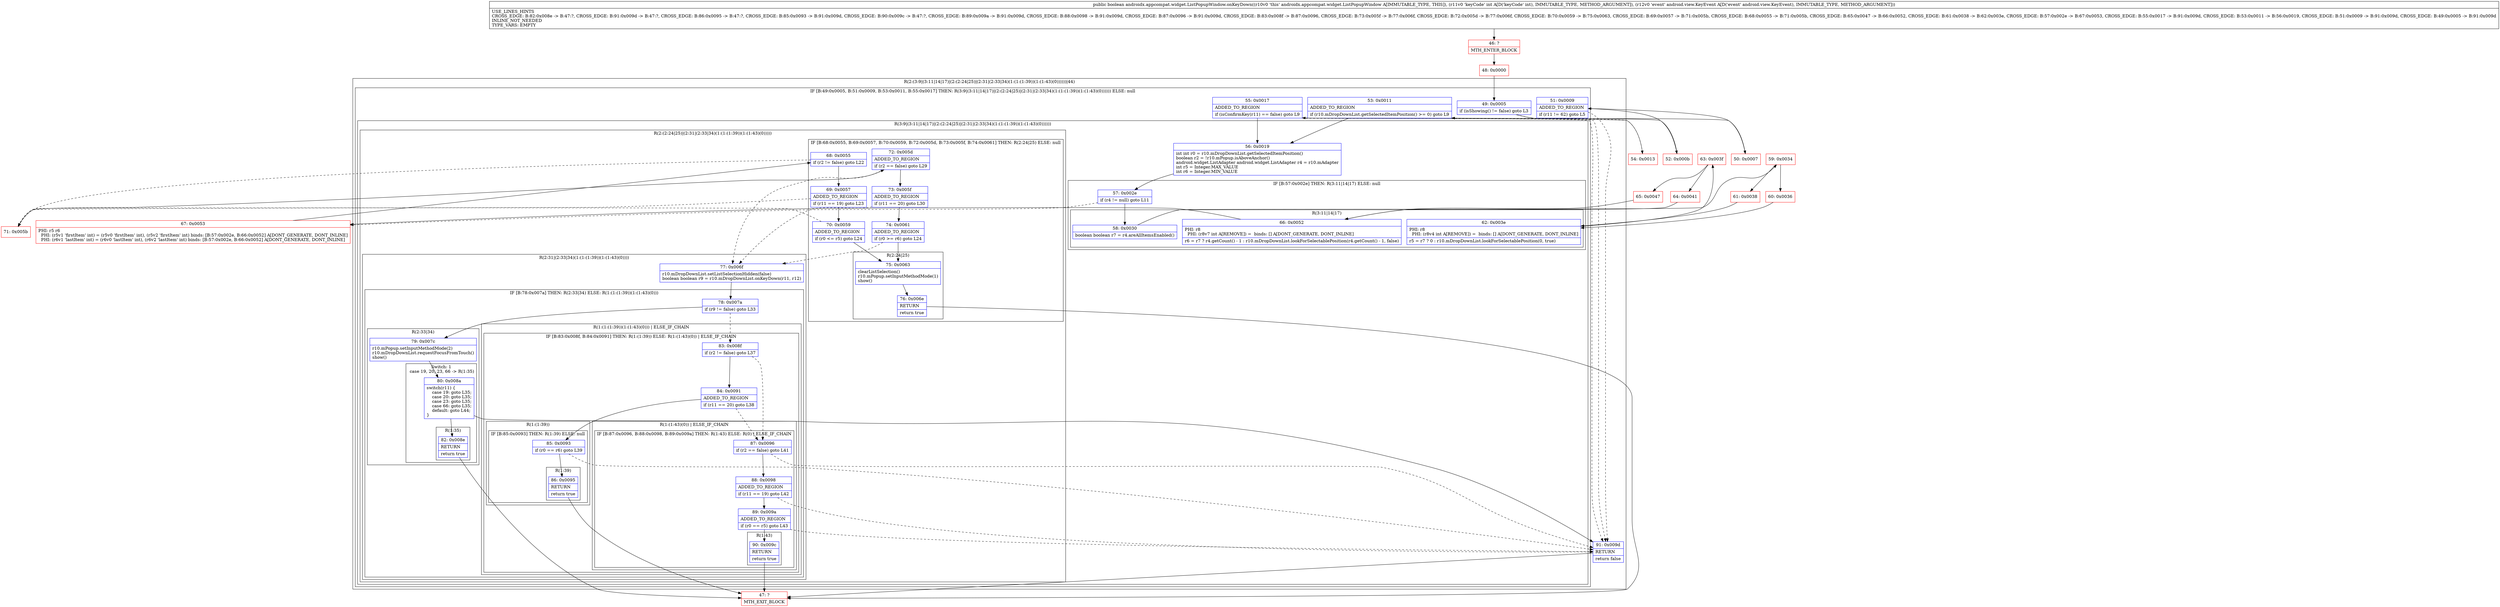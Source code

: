 digraph "CFG forandroidx.appcompat.widget.ListPopupWindow.onKeyDown(ILandroid\/view\/KeyEvent;)Z" {
subgraph cluster_Region_1928514785 {
label = "R(2:(3:9|(3:11|14|17)|(2:(2:24|25)|(2:31|(2:33|34)(1:(1:(1:39))(1:(1:43)(0))))))|44)";
node [shape=record,color=blue];
subgraph cluster_IfRegion_1380719580 {
label = "IF [B:49:0x0005, B:51:0x0009, B:53:0x0011, B:55:0x0017] THEN: R(3:9|(3:11|14|17)|(2:(2:24|25)|(2:31|(2:33|34)(1:(1:(1:39))(1:(1:43)(0)))))) ELSE: null";
node [shape=record,color=blue];
Node_49 [shape=record,label="{49\:\ 0x0005|if (isShowing() != false) goto L3\l}"];
Node_51 [shape=record,label="{51\:\ 0x0009|ADDED_TO_REGION\l|if (r11 != 62) goto L5\l}"];
Node_53 [shape=record,label="{53\:\ 0x0011|ADDED_TO_REGION\l|if (r10.mDropDownList.getSelectedItemPosition() \>= 0) goto L9\l}"];
Node_55 [shape=record,label="{55\:\ 0x0017|ADDED_TO_REGION\l|if (isConfirmKey(r11) == false) goto L9\l}"];
subgraph cluster_Region_1300475651 {
label = "R(3:9|(3:11|14|17)|(2:(2:24|25)|(2:31|(2:33|34)(1:(1:(1:39))(1:(1:43)(0))))))";
node [shape=record,color=blue];
Node_56 [shape=record,label="{56\:\ 0x0019|int int r0 = r10.mDropDownList.getSelectedItemPosition()\lboolean r2 = !r10.mPopup.isAboveAnchor()\landroid.widget.ListAdapter android.widget.ListAdapter r4 = r10.mAdapter\lint r5 = Integer.MAX_VALUE\lint r6 = Integer.MIN_VALUE\l}"];
subgraph cluster_IfRegion_1860979251 {
label = "IF [B:57:0x002e] THEN: R(3:11|14|17) ELSE: null";
node [shape=record,color=blue];
Node_57 [shape=record,label="{57\:\ 0x002e|if (r4 != null) goto L11\l}"];
subgraph cluster_Region_168929187 {
label = "R(3:11|14|17)";
node [shape=record,color=blue];
Node_58 [shape=record,label="{58\:\ 0x0030|boolean boolean r7 = r4.areAllItemsEnabled()\l}"];
Node_62 [shape=record,label="{62\:\ 0x003e|PHI: r8 \l  PHI: (r8v4 int A[REMOVE]) =  binds: [] A[DONT_GENERATE, DONT_INLINE]\l|r5 = r7 ? 0 : r10.mDropDownList.lookForSelectablePosition(0, true)\l}"];
Node_66 [shape=record,label="{66\:\ 0x0052|PHI: r8 \l  PHI: (r8v7 int A[REMOVE]) =  binds: [] A[DONT_GENERATE, DONT_INLINE]\l|r6 = r7 ? r4.getCount() \- 1 : r10.mDropDownList.lookForSelectablePosition(r4.getCount() \- 1, false)\l}"];
}
}
subgraph cluster_Region_976141950 {
label = "R(2:(2:24|25)|(2:31|(2:33|34)(1:(1:(1:39))(1:(1:43)(0)))))";
node [shape=record,color=blue];
subgraph cluster_IfRegion_1661502297 {
label = "IF [B:68:0x0055, B:69:0x0057, B:70:0x0059, B:72:0x005d, B:73:0x005f, B:74:0x0061] THEN: R(2:24|25) ELSE: null";
node [shape=record,color=blue];
Node_68 [shape=record,label="{68\:\ 0x0055|if (r2 != false) goto L22\l}"];
Node_69 [shape=record,label="{69\:\ 0x0057|ADDED_TO_REGION\l|if (r11 == 19) goto L23\l}"];
Node_70 [shape=record,label="{70\:\ 0x0059|ADDED_TO_REGION\l|if (r0 \<= r5) goto L24\l}"];
Node_72 [shape=record,label="{72\:\ 0x005d|ADDED_TO_REGION\l|if (r2 == false) goto L29\l}"];
Node_73 [shape=record,label="{73\:\ 0x005f|ADDED_TO_REGION\l|if (r11 == 20) goto L30\l}"];
Node_74 [shape=record,label="{74\:\ 0x0061|ADDED_TO_REGION\l|if (r0 \>= r6) goto L24\l}"];
subgraph cluster_Region_1061449999 {
label = "R(2:24|25)";
node [shape=record,color=blue];
Node_75 [shape=record,label="{75\:\ 0x0063|clearListSelection()\lr10.mPopup.setInputMethodMode(1)\lshow()\l}"];
Node_76 [shape=record,label="{76\:\ 0x006e|RETURN\l|return true\l}"];
}
}
subgraph cluster_Region_21278004 {
label = "R(2:31|(2:33|34)(1:(1:(1:39))(1:(1:43)(0))))";
node [shape=record,color=blue];
Node_77 [shape=record,label="{77\:\ 0x006f|r10.mDropDownList.setListSelectionHidden(false)\lboolean boolean r9 = r10.mDropDownList.onKeyDown(r11, r12)\l}"];
subgraph cluster_IfRegion_5045836 {
label = "IF [B:78:0x007a] THEN: R(2:33|34) ELSE: R(1:(1:(1:39))(1:(1:43)(0)))";
node [shape=record,color=blue];
Node_78 [shape=record,label="{78\:\ 0x007a|if (r9 != false) goto L33\l}"];
subgraph cluster_Region_1530214338 {
label = "R(2:33|34)";
node [shape=record,color=blue];
Node_79 [shape=record,label="{79\:\ 0x007c|r10.mPopup.setInputMethodMode(2)\lr10.mDropDownList.requestFocusFromTouch()\lshow()\l}"];
subgraph cluster_SwitchRegion_1771394435 {
label = "Switch: 1
 case 19, 20, 23, 66 -> R(1:35)";
node [shape=record,color=blue];
Node_80 [shape=record,label="{80\:\ 0x008a|switch(r11) \{\l    case 19: goto L35;\l    case 20: goto L35;\l    case 23: goto L35;\l    case 66: goto L35;\l    default: goto L44;\l\}\l}"];
subgraph cluster_Region_638045057 {
label = "R(1:35)";
node [shape=record,color=blue];
Node_82 [shape=record,label="{82\:\ 0x008e|RETURN\l|return true\l}"];
}
}
}
subgraph cluster_Region_978782791 {
label = "R(1:(1:(1:39))(1:(1:43)(0))) | ELSE_IF_CHAIN\l";
node [shape=record,color=blue];
subgraph cluster_IfRegion_1230572042 {
label = "IF [B:83:0x008f, B:84:0x0091] THEN: R(1:(1:39)) ELSE: R(1:(1:43)(0)) | ELSE_IF_CHAIN\l";
node [shape=record,color=blue];
Node_83 [shape=record,label="{83\:\ 0x008f|if (r2 != false) goto L37\l}"];
Node_84 [shape=record,label="{84\:\ 0x0091|ADDED_TO_REGION\l|if (r11 == 20) goto L38\l}"];
subgraph cluster_Region_1211019752 {
label = "R(1:(1:39))";
node [shape=record,color=blue];
subgraph cluster_IfRegion_1649465652 {
label = "IF [B:85:0x0093] THEN: R(1:39) ELSE: null";
node [shape=record,color=blue];
Node_85 [shape=record,label="{85\:\ 0x0093|if (r0 == r6) goto L39\l}"];
subgraph cluster_Region_198495267 {
label = "R(1:39)";
node [shape=record,color=blue];
Node_86 [shape=record,label="{86\:\ 0x0095|RETURN\l|return true\l}"];
}
}
}
subgraph cluster_Region_328680731 {
label = "R(1:(1:43)(0)) | ELSE_IF_CHAIN\l";
node [shape=record,color=blue];
subgraph cluster_IfRegion_435312000 {
label = "IF [B:87:0x0096, B:88:0x0098, B:89:0x009a] THEN: R(1:43) ELSE: R(0) | ELSE_IF_CHAIN\l";
node [shape=record,color=blue];
Node_87 [shape=record,label="{87\:\ 0x0096|if (r2 == false) goto L41\l}"];
Node_88 [shape=record,label="{88\:\ 0x0098|ADDED_TO_REGION\l|if (r11 == 19) goto L42\l}"];
Node_89 [shape=record,label="{89\:\ 0x009a|ADDED_TO_REGION\l|if (r0 == r5) goto L43\l}"];
subgraph cluster_Region_294674460 {
label = "R(1:43)";
node [shape=record,color=blue];
Node_90 [shape=record,label="{90\:\ 0x009c|RETURN\l|return true\l}"];
}
subgraph cluster_Region_738992695 {
label = "R(0)";
node [shape=record,color=blue];
}
}
}
}
}
}
}
}
}
}
Node_91 [shape=record,label="{91\:\ 0x009d|RETURN\l|return false\l}"];
}
Node_46 [shape=record,color=red,label="{46\:\ ?|MTH_ENTER_BLOCK\l}"];
Node_48 [shape=record,color=red,label="{48\:\ 0x0000}"];
Node_50 [shape=record,color=red,label="{50\:\ 0x0007}"];
Node_52 [shape=record,color=red,label="{52\:\ 0x000b}"];
Node_54 [shape=record,color=red,label="{54\:\ 0x0013}"];
Node_59 [shape=record,color=red,label="{59\:\ 0x0034}"];
Node_60 [shape=record,color=red,label="{60\:\ 0x0036}"];
Node_63 [shape=record,color=red,label="{63\:\ 0x003f}"];
Node_64 [shape=record,color=red,label="{64\:\ 0x0041}"];
Node_65 [shape=record,color=red,label="{65\:\ 0x0047}"];
Node_61 [shape=record,color=red,label="{61\:\ 0x0038}"];
Node_67 [shape=record,color=red,label="{67\:\ 0x0053|PHI: r5 r6 \l  PHI: (r5v1 'firstItem' int) = (r5v0 'firstItem' int), (r5v2 'firstItem' int) binds: [B:57:0x002e, B:66:0x0052] A[DONT_GENERATE, DONT_INLINE]\l  PHI: (r6v1 'lastItem' int) = (r6v0 'lastItem' int), (r6v2 'lastItem' int) binds: [B:57:0x002e, B:66:0x0052] A[DONT_GENERATE, DONT_INLINE]\l}"];
Node_47 [shape=record,color=red,label="{47\:\ ?|MTH_EXIT_BLOCK\l}"];
Node_71 [shape=record,color=red,label="{71\:\ 0x005b}"];
MethodNode[shape=record,label="{public boolean androidx.appcompat.widget.ListPopupWindow.onKeyDown((r10v0 'this' androidx.appcompat.widget.ListPopupWindow A[IMMUTABLE_TYPE, THIS]), (r11v0 'keyCode' int A[D('keyCode' int), IMMUTABLE_TYPE, METHOD_ARGUMENT]), (r12v0 'event' android.view.KeyEvent A[D('event' android.view.KeyEvent), IMMUTABLE_TYPE, METHOD_ARGUMENT]))  | USE_LINES_HINTS\lCROSS_EDGE: B:82:0x008e \-\> B:47:?, CROSS_EDGE: B:91:0x009d \-\> B:47:?, CROSS_EDGE: B:86:0x0095 \-\> B:47:?, CROSS_EDGE: B:85:0x0093 \-\> B:91:0x009d, CROSS_EDGE: B:90:0x009c \-\> B:47:?, CROSS_EDGE: B:89:0x009a \-\> B:91:0x009d, CROSS_EDGE: B:88:0x0098 \-\> B:91:0x009d, CROSS_EDGE: B:87:0x0096 \-\> B:91:0x009d, CROSS_EDGE: B:83:0x008f \-\> B:87:0x0096, CROSS_EDGE: B:73:0x005f \-\> B:77:0x006f, CROSS_EDGE: B:72:0x005d \-\> B:77:0x006f, CROSS_EDGE: B:70:0x0059 \-\> B:75:0x0063, CROSS_EDGE: B:69:0x0057 \-\> B:71:0x005b, CROSS_EDGE: B:68:0x0055 \-\> B:71:0x005b, CROSS_EDGE: B:65:0x0047 \-\> B:66:0x0052, CROSS_EDGE: B:61:0x0038 \-\> B:62:0x003e, CROSS_EDGE: B:57:0x002e \-\> B:67:0x0053, CROSS_EDGE: B:55:0x0017 \-\> B:91:0x009d, CROSS_EDGE: B:53:0x0011 \-\> B:56:0x0019, CROSS_EDGE: B:51:0x0009 \-\> B:91:0x009d, CROSS_EDGE: B:49:0x0005 \-\> B:91:0x009d\lINLINE_NOT_NEEDED\lTYPE_VARS: EMPTY\l}"];
MethodNode -> Node_46;Node_49 -> Node_50;
Node_49 -> Node_91[style=dashed];
Node_51 -> Node_52;
Node_51 -> Node_91[style=dashed];
Node_53 -> Node_54[style=dashed];
Node_53 -> Node_56;
Node_55 -> Node_56;
Node_55 -> Node_91[style=dashed];
Node_56 -> Node_57;
Node_57 -> Node_58;
Node_57 -> Node_67[style=dashed];
Node_58 -> Node_59;
Node_62 -> Node_63;
Node_66 -> Node_67;
Node_68 -> Node_69;
Node_68 -> Node_71[style=dashed];
Node_69 -> Node_70;
Node_69 -> Node_71[style=dashed];
Node_70 -> Node_71[style=dashed];
Node_70 -> Node_75;
Node_72 -> Node_73;
Node_72 -> Node_77[style=dashed];
Node_73 -> Node_74;
Node_73 -> Node_77[style=dashed];
Node_74 -> Node_75;
Node_74 -> Node_77[style=dashed];
Node_75 -> Node_76;
Node_76 -> Node_47;
Node_77 -> Node_78;
Node_78 -> Node_79;
Node_78 -> Node_83[style=dashed];
Node_79 -> Node_80;
Node_80 -> Node_82;
Node_80 -> Node_91;
Node_82 -> Node_47;
Node_83 -> Node_84;
Node_83 -> Node_87[style=dashed];
Node_84 -> Node_85;
Node_84 -> Node_87[style=dashed];
Node_85 -> Node_86;
Node_85 -> Node_91[style=dashed];
Node_86 -> Node_47;
Node_87 -> Node_88;
Node_87 -> Node_91[style=dashed];
Node_88 -> Node_89;
Node_88 -> Node_91[style=dashed];
Node_89 -> Node_90;
Node_89 -> Node_91[style=dashed];
Node_90 -> Node_47;
Node_91 -> Node_47;
Node_46 -> Node_48;
Node_48 -> Node_49;
Node_50 -> Node_51;
Node_52 -> Node_53;
Node_54 -> Node_55;
Node_59 -> Node_60;
Node_59 -> Node_61;
Node_60 -> Node_62;
Node_63 -> Node_64;
Node_63 -> Node_65;
Node_64 -> Node_66;
Node_65 -> Node_66;
Node_61 -> Node_62;
Node_67 -> Node_68;
Node_71 -> Node_72;
}

